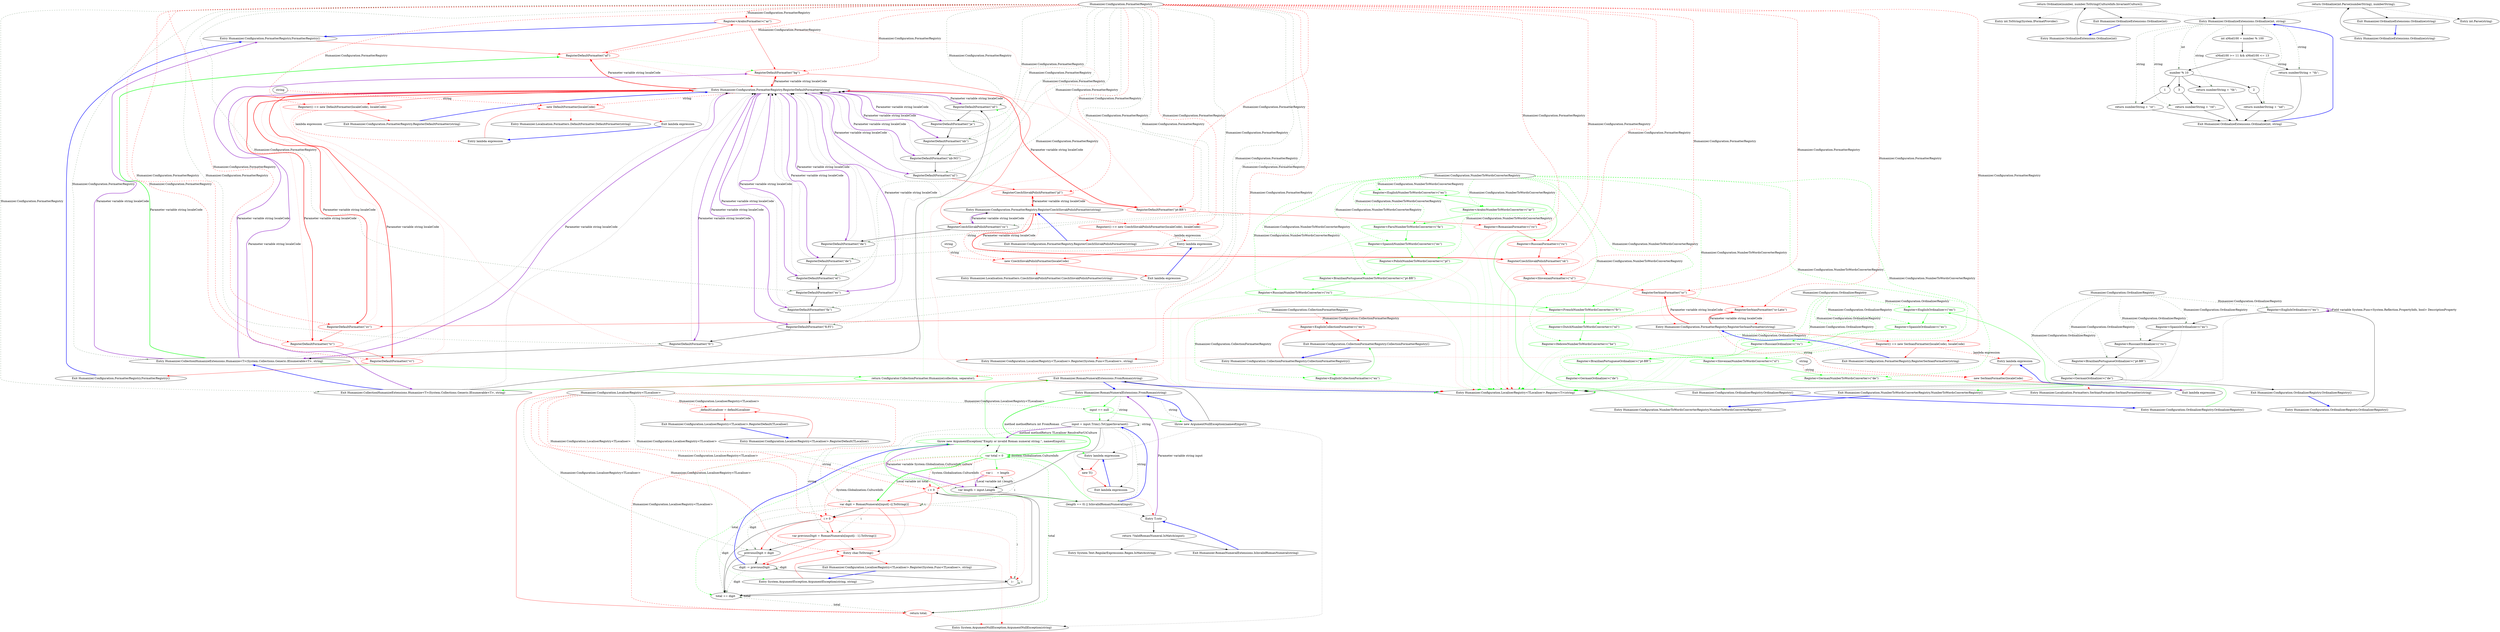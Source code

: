digraph  {
n4 [label="Humanizer.Configuration.CollectionFormatterRegistry", span=""];
n0 [label="Entry Humanizer.Configuration.CollectionFormatterRegistry.CollectionFormatterRegistry()", span="6-6", cluster="Humanizer.Configuration.CollectionFormatterRegistry.CollectionFormatterRegistry()"];
n1 [label="Register<EnglishCollectionFormatter>(''en'')", span="9-9", cluster="Humanizer.Configuration.CollectionFormatterRegistry.CollectionFormatterRegistry()", color=red, community=0];
n2 [label="Exit Humanizer.Configuration.CollectionFormatterRegistry.CollectionFormatterRegistry()", span="6-6", cluster="Humanizer.Configuration.CollectionFormatterRegistry.CollectionFormatterRegistry()"];
n3 [label="Entry Humanizer.Configuration.LocaliserRegistry<TLocaliser>.Register<T>(string)", span="54-54", cluster="Humanizer.Configuration.LocaliserRegistry<TLocaliser>.Register<T>(string)"];
d1 [label="Register<EnglishCollectionFormatter>(''en'')", span="9-9", cluster="Humanizer.Configuration.CollectionFormatterRegistry.CollectionFormatterRegistry()", color=green, community=0];
m0_8 [label="Entry int.ToString(System.IFormatProvider)", span="0-0", cluster="int.ToString(System.IFormatProvider)", file="DateHumanizeDefaultStrategyTests.cs"];
m0_5 [label="Entry Humanizer.OrdinalizeExtensions.Ordinalize(int)", span="25-25", cluster="Humanizer.OrdinalizeExtensions.Ordinalize(int)", file="DateHumanizeDefaultStrategyTests.cs"];
m0_6 [label="return Ordinalize(number, number.ToString(CultureInfo.InvariantCulture));", span="27-27", cluster="Humanizer.OrdinalizeExtensions.Ordinalize(int)", file="DateHumanizeDefaultStrategyTests.cs"];
m0_7 [label="Exit Humanizer.OrdinalizeExtensions.Ordinalize(int)", span="25-25", cluster="Humanizer.OrdinalizeExtensions.Ordinalize(int)", file="DateHumanizeDefaultStrategyTests.cs"];
m0_4 [label="Entry Humanizer.OrdinalizeExtensions.Ordinalize(int, string)", span="30-30", cluster="Humanizer.OrdinalizeExtensions.Ordinalize(int, string)", file="DateHumanizeDefaultStrategyTests.cs"];
m0_9 [label="int nMod100 = number % 100", span="32-32", cluster="Humanizer.OrdinalizeExtensions.Ordinalize(int, string)", file="DateHumanizeDefaultStrategyTests.cs"];
m0_11 [label="return numberString + ''th'';", span="36-36", cluster="Humanizer.OrdinalizeExtensions.Ordinalize(int, string)", file="DateHumanizeDefaultStrategyTests.cs"];
m0_12 [label="number % 10", span="39-39", cluster="Humanizer.OrdinalizeExtensions.Ordinalize(int, string)", file="DateHumanizeDefaultStrategyTests.cs"];
m0_14 [label="return numberString + ''st'';", span="42-42", cluster="Humanizer.OrdinalizeExtensions.Ordinalize(int, string)", file="DateHumanizeDefaultStrategyTests.cs"];
m0_16 [label="return numberString + ''nd'';", span="44-44", cluster="Humanizer.OrdinalizeExtensions.Ordinalize(int, string)", file="DateHumanizeDefaultStrategyTests.cs"];
m0_18 [label="return numberString + ''rd'';", span="46-46", cluster="Humanizer.OrdinalizeExtensions.Ordinalize(int, string)", file="DateHumanizeDefaultStrategyTests.cs"];
m0_19 [label="return numberString + ''th'';", span="48-48", cluster="Humanizer.OrdinalizeExtensions.Ordinalize(int, string)", file="DateHumanizeDefaultStrategyTests.cs"];
m0_10 [label="nMod100 >= 11 && nMod100 <= 13", span="34-34", cluster="Humanizer.OrdinalizeExtensions.Ordinalize(int, string)", file="DateHumanizeDefaultStrategyTests.cs"];
m0_13 [label=1, span="41-41", cluster="Humanizer.OrdinalizeExtensions.Ordinalize(int, string)", file="DateHumanizeDefaultStrategyTests.cs"];
m0_15 [label=2, span="43-43", cluster="Humanizer.OrdinalizeExtensions.Ordinalize(int, string)", file="DateHumanizeDefaultStrategyTests.cs"];
m0_17 [label=3, span="45-45", cluster="Humanizer.OrdinalizeExtensions.Ordinalize(int, string)", file="DateHumanizeDefaultStrategyTests.cs"];
m0_20 [label="Exit Humanizer.OrdinalizeExtensions.Ordinalize(int, string)", span="30-30", cluster="Humanizer.OrdinalizeExtensions.Ordinalize(int, string)", file="DateHumanizeDefaultStrategyTests.cs"];
m0_0 [label="Entry Humanizer.OrdinalizeExtensions.Ordinalize(string)", span="15-15", cluster="Humanizer.OrdinalizeExtensions.Ordinalize(string)", file="DateHumanizeDefaultStrategyTests.cs"];
m0_1 [label="return Ordinalize(int.Parse(numberString), numberString);", span="17-17", cluster="Humanizer.OrdinalizeExtensions.Ordinalize(string)", file="DateHumanizeDefaultStrategyTests.cs"];
m0_2 [label="Exit Humanizer.OrdinalizeExtensions.Ordinalize(string)", span="15-15", cluster="Humanizer.OrdinalizeExtensions.Ordinalize(string)", file="DateHumanizeDefaultStrategyTests.cs"];
m0_3 [label="Entry int.Parse(string)", span="0-0", cluster="int.Parse(string)", file="DateHumanizeDefaultStrategyTests.cs"];
m1_0 [label="Entry Humanizer.Configuration.FormatterRegistry.FormatterRegistry()", span="6-6", cluster="Humanizer.Configuration.FormatterRegistry.FormatterRegistry()", file="FormatterRegistry.cs"];
m1_1 [label="RegisterDefaultFormatter(''af'')", span="8-8", cluster="Humanizer.Configuration.FormatterRegistry.FormatterRegistry()", color=red, community=0, file="FormatterRegistry.cs"];
m1_2 [label="Register<ArabicFormatter>(''ar'')", span="9-9", cluster="Humanizer.Configuration.FormatterRegistry.FormatterRegistry()", file="FormatterRegistry.cs", color=red, community=0];
m1_42 [label="Entry Humanizer.Localisation.Formatters.DefaultFormatter.DefaultFormatter(string)", span="15-15", cluster="Humanizer.Localisation.Formatters.DefaultFormatter.DefaultFormatter(string)", file="FormatterRegistry.cs"];
m1_15 [label="RegisterDefaultFormatter(''id'')", span="22-22", cluster="Humanizer.Configuration.FormatterRegistry.FormatterRegistry()", file="FormatterRegistry.cs"];
m1_38 [label="Entry Humanizer.Configuration.LocaliserRegistry<TLocaliser>.Register(System.Func<TLocaliser>, string)", span="63-63", cluster="Humanizer.Configuration.LocaliserRegistry<TLocaliser>.Register(System.Func<TLocaliser>, string)", file="FormatterRegistry.cs"];
m1_54 [label="Entry Humanizer.Localisation.Formatters.SerbianFormatter.SerbianFormatter(string)", span="6-6", cluster="Humanizer.Localisation.Formatters.SerbianFormatter.SerbianFormatter(string)", file="FormatterRegistry.cs"];
m1_48 [label="Entry Humanizer.Localisation.Formatters.CzechSlovakPolishFormatter.CzechSlovakPolishFormatter(string)", span="6-6", cluster="Humanizer.Localisation.Formatters.CzechSlovakPolishFormatter.CzechSlovakPolishFormatter(string)", file="FormatterRegistry.cs"];
m1_32 [label="Entry Humanizer.Configuration.FormatterRegistry.RegisterDefaultFormatter(string)", span="40-40", cluster="Humanizer.Configuration.FormatterRegistry.RegisterDefaultFormatter(string)", file="FormatterRegistry.cs"];
m1_36 [label="Register(() => new DefaultFormatter(localeCode), localeCode)", span="42-42", cluster="Humanizer.Configuration.FormatterRegistry.RegisterDefaultFormatter(string)", color=red, community=0, file="FormatterRegistry.cs"];
m1_37 [label="Exit Humanizer.Configuration.FormatterRegistry.RegisterDefaultFormatter(string)", span="40-40", cluster="Humanizer.Configuration.FormatterRegistry.RegisterDefaultFormatter(string)", file="FormatterRegistry.cs"];
m1_3 [label="RegisterDefaultFormatter(''bg'')", span="10-10", cluster="Humanizer.Configuration.FormatterRegistry.FormatterRegistry()", file="FormatterRegistry.cs", color=red, community=0];
m1_34 [label="Entry Humanizer.Configuration.FormatterRegistry.RegisterCzechSlovakPolishFormatter(string)", span="45-45", cluster="Humanizer.Configuration.FormatterRegistry.RegisterCzechSlovakPolishFormatter(string)", file="FormatterRegistry.cs"];
m1_43 [label="Register(() => new CzechSlovakPolishFormatter(localeCode), localeCode)", span="47-47", cluster="Humanizer.Configuration.FormatterRegistry.RegisterCzechSlovakPolishFormatter(string)", color=red, community=0, file="FormatterRegistry.cs"];
m1_44 [label="Exit Humanizer.Configuration.FormatterRegistry.RegisterCzechSlovakPolishFormatter(string)", span="45-45", cluster="Humanizer.Configuration.FormatterRegistry.RegisterCzechSlovakPolishFormatter(string)", file="FormatterRegistry.cs"];
m1_4 [label="RegisterCzechSlovakPolishFormatter(''cs'')", span="11-11", cluster="Humanizer.Configuration.FormatterRegistry.FormatterRegistry()", file="FormatterRegistry.cs"];
m1_5 [label="RegisterDefaultFormatter(''da'')", span="12-12", cluster="Humanizer.Configuration.FormatterRegistry.FormatterRegistry()", file="FormatterRegistry.cs"];
m1_6 [label="RegisterDefaultFormatter(''de'')", span="13-13", cluster="Humanizer.Configuration.FormatterRegistry.FormatterRegistry()", file="FormatterRegistry.cs"];
m1_7 [label="RegisterDefaultFormatter(''el'')", span="14-14", cluster="Humanizer.Configuration.FormatterRegistry.FormatterRegistry()", file="FormatterRegistry.cs"];
m1_8 [label="RegisterDefaultFormatter(''es'')", span="15-15", cluster="Humanizer.Configuration.FormatterRegistry.FormatterRegistry()", file="FormatterRegistry.cs"];
m1_9 [label="RegisterDefaultFormatter(''fa'')", span="16-16", cluster="Humanizer.Configuration.FormatterRegistry.FormatterRegistry()", file="FormatterRegistry.cs"];
m1_10 [label="RegisterDefaultFormatter(''fi-FI'')", span="17-17", cluster="Humanizer.Configuration.FormatterRegistry.FormatterRegistry()", file="FormatterRegistry.cs"];
m1_11 [label="RegisterDefaultFormatter(''fr'')", span="18-18", cluster="Humanizer.Configuration.FormatterRegistry.FormatterRegistry()", file="FormatterRegistry.cs"];
m1_12 [label="Entry Humanizer.CollectionHumanizeExtensions.Humanize<T>(System.Collections.Generic.IEnumerable<T>, string)", span="40-40", cluster="Humanizer.CollectionHumanizeExtensions.Humanize<T>(System.Collections.Generic.IEnumerable<T>, string)", file="FormatterRegistry.cs"];
m1_13 [label="return Configurator.CollectionFormatter.Humanize(collection, separator);", span="43-43", cluster="Humanizer.CollectionHumanizeExtensions.Humanize<T>(System.Collections.Generic.IEnumerable<T>, string)", color=green, community=0, file="FormatterRegistry.cs"];
m1_14 [label="Exit Humanizer.CollectionHumanizeExtensions.Humanize<T>(System.Collections.Generic.IEnumerable<T>, string)", span="40-40", cluster="Humanizer.CollectionHumanizeExtensions.Humanize<T>(System.Collections.Generic.IEnumerable<T>, string)", file="FormatterRegistry.cs"];
m1_16 [label="RegisterDefaultFormatter(''ja'')", span="23-23", cluster="Humanizer.Configuration.FormatterRegistry.FormatterRegistry()", file="FormatterRegistry.cs"];
m1_17 [label="RegisterDefaultFormatter(''nb'')", span="24-24", cluster="Humanizer.Configuration.FormatterRegistry.FormatterRegistry()", file="FormatterRegistry.cs"];
m1_18 [label="RegisterDefaultFormatter(''nb-NO'')", span="25-25", cluster="Humanizer.Configuration.FormatterRegistry.FormatterRegistry()", file="FormatterRegistry.cs"];
m1_19 [label="RegisterDefaultFormatter(''nl'')", span="26-26", cluster="Humanizer.Configuration.FormatterRegistry.FormatterRegistry()", file="FormatterRegistry.cs"];
m1_20 [label="RegisterCzechSlovakPolishFormatter(''pl'')", span="27-27", cluster="Humanizer.Configuration.FormatterRegistry.FormatterRegistry()", color=red, community=0, file="FormatterRegistry.cs"];
m1_21 [label="RegisterDefaultFormatter(''pt-BR'')", span="28-28", cluster="Humanizer.Configuration.FormatterRegistry.FormatterRegistry()", color=red, community=0, file="FormatterRegistry.cs"];
m1_22 [label="Register<RomanianFormatter>(''ro'')", span="29-29", cluster="Humanizer.Configuration.FormatterRegistry.FormatterRegistry()", color=red, community=0, file="FormatterRegistry.cs"];
m1_23 [label="Register<RussianFormatter>(''ru'')", span="30-30", cluster="Humanizer.Configuration.FormatterRegistry.FormatterRegistry()", color=red, community=0, file="FormatterRegistry.cs"];
m1_24 [label="RegisterCzechSlovakPolishFormatter(''sk'')", span="31-31", cluster="Humanizer.Configuration.FormatterRegistry.FormatterRegistry()", color=red, community=0, file="FormatterRegistry.cs"];
m1_25 [label="Register<SlovenianFormatter>(''sl'')", span="32-32", cluster="Humanizer.Configuration.FormatterRegistry.FormatterRegistry()", color=red, community=0, file="FormatterRegistry.cs"];
m1_26 [label="RegisterSerbianFormatter(''sr'')", span="33-33", cluster="Humanizer.Configuration.FormatterRegistry.FormatterRegistry()", color=red, community=0, file="FormatterRegistry.cs"];
m1_27 [label="RegisterSerbianFormatter(''sr-Latn'')", span="34-34", cluster="Humanizer.Configuration.FormatterRegistry.FormatterRegistry()", color=red, community=0, file="FormatterRegistry.cs"];
m1_28 [label="RegisterDefaultFormatter(''sv'')", span="35-35", cluster="Humanizer.Configuration.FormatterRegistry.FormatterRegistry()", color=red, community=0, file="FormatterRegistry.cs"];
m1_29 [label="RegisterDefaultFormatter(''tr'')", span="36-36", cluster="Humanizer.Configuration.FormatterRegistry.FormatterRegistry()", color=red, community=0, file="FormatterRegistry.cs"];
m1_30 [label="RegisterDefaultFormatter(''vi'')", span="37-37", cluster="Humanizer.Configuration.FormatterRegistry.FormatterRegistry()", color=red, community=0, file="FormatterRegistry.cs"];
m1_31 [label="Exit Humanizer.Configuration.FormatterRegistry.FormatterRegistry()", span="6-6", cluster="Humanizer.Configuration.FormatterRegistry.FormatterRegistry()", file="FormatterRegistry.cs"];
m1_51 [label="Entry lambda expression", span="52-52", cluster="lambda expression", file="FormatterRegistry.cs"];
m1_40 [label="new DefaultFormatter(localeCode)", span="42-42", cluster="lambda expression", color=red, community=0, file="FormatterRegistry.cs"];
m1_39 [label="Entry lambda expression", span="42-42", cluster="lambda expression", file="FormatterRegistry.cs"];
m1_41 [label="Exit lambda expression", span="42-42", cluster="lambda expression", file="FormatterRegistry.cs"];
m1_46 [label="new CzechSlovakPolishFormatter(localeCode)", span="47-47", cluster="lambda expression", color=red, community=0, file="FormatterRegistry.cs"];
m1_45 [label="Entry lambda expression", span="47-47", cluster="lambda expression", file="FormatterRegistry.cs"];
m1_47 [label="Exit lambda expression", span="47-47", cluster="lambda expression", file="FormatterRegistry.cs"];
m1_52 [label="new SerbianFormatter(localeCode)", span="52-52", cluster="lambda expression", color=red, community=0, file="FormatterRegistry.cs"];
m1_53 [label="Exit lambda expression", span="52-52", cluster="lambda expression", file="FormatterRegistry.cs"];
m1_35 [label="Entry Humanizer.Configuration.FormatterRegistry.RegisterSerbianFormatter(string)", span="50-50", cluster="Humanizer.Configuration.FormatterRegistry.RegisterSerbianFormatter(string)", file="FormatterRegistry.cs"];
m1_49 [label="Register(() => new SerbianFormatter(localeCode), localeCode)", span="52-52", cluster="Humanizer.Configuration.FormatterRegistry.RegisterSerbianFormatter(string)", color=red, community=0, file="FormatterRegistry.cs"];
m1_50 [label="Exit Humanizer.Configuration.FormatterRegistry.RegisterSerbianFormatter(string)", span="50-50", cluster="Humanizer.Configuration.FormatterRegistry.RegisterSerbianFormatter(string)", file="FormatterRegistry.cs"];
m1_55 [label="Humanizer.Configuration.FormatterRegistry", span="", file="FormatterRegistry.cs"];
m1_56 [label=string, span="", file="FormatterRegistry.cs"];
m1_57 [label=string, span="", file="FormatterRegistry.cs"];
m1_58 [label=string, span="", file="FormatterRegistry.cs"];
m2_17 [label="return total;", span="76-76", cluster="Humanizer.RomanNumeralExtensions.FromRoman(string)", color=red, community=0, file="LocaliserRegistry.cs"];
m2_18 [label="Exit Humanizer.RomanNumeralExtensions.FromRoman(string)", span="43-43", cluster="Humanizer.RomanNumeralExtensions.FromRoman(string)", file="LocaliserRegistry.cs"];
m2_0 [label="Entry Humanizer.RomanNumeralExtensions.FromRoman(string)", span="43-43", cluster="Humanizer.RomanNumeralExtensions.FromRoman(string)", file="LocaliserRegistry.cs"];
m2_1 [label="input == null", span="45-45", cluster="Humanizer.RomanNumeralExtensions.FromRoman(string)", file="LocaliserRegistry.cs", color=green, community=0];
m2_2 [label="throw new ArgumentNullException(nameof(input));", span="46-46", cluster="Humanizer.RomanNumeralExtensions.FromRoman(string)", file="LocaliserRegistry.cs"];
m2_6 [label="throw new ArgumentException(''Empty or invalid Roman numeral string.'', nameof(input));", span="53-53", cluster="Humanizer.RomanNumeralExtensions.FromRoman(string)", file="LocaliserRegistry.cs", color=green, community=0];
m2_7 [label="var total = 0", span="55-55", cluster="Humanizer.RomanNumeralExtensions.FromRoman(string)", file="LocaliserRegistry.cs", color=green, community=0];
m2_8 [label="var i     = length", span="56-56", cluster="Humanizer.RomanNumeralExtensions.FromRoman(string)", color=red, community=0, file="LocaliserRegistry.cs"];
m2_9 [label="i > 0", span="58-58", cluster="Humanizer.RomanNumeralExtensions.FromRoman(string)", color=red, community=0, file="LocaliserRegistry.cs"];
m2_11 [label="i > 0", span="62-62", cluster="Humanizer.RomanNumeralExtensions.FromRoman(string)", color=red, community=0, file="LocaliserRegistry.cs"];
m2_10 [label="var digit = RomanNumerals[input[--i].ToString()]", span="60-60", cluster="Humanizer.RomanNumeralExtensions.FromRoman(string)", color=red, community=0, file="LocaliserRegistry.cs"];
m2_12 [label="var previousDigit = RomanNumerals[input[i - 1].ToString()]", span="64-64", cluster="Humanizer.RomanNumeralExtensions.FromRoman(string)", color=red, community=0, file="LocaliserRegistry.cs"];
m2_13 [label="previousDigit < digit", span="66-66", cluster="Humanizer.RomanNumeralExtensions.FromRoman(string)", file="LocaliserRegistry.cs"];
m2_14 [label="digit -= previousDigit", span="68-68", cluster="Humanizer.RomanNumeralExtensions.FromRoman(string)", file="LocaliserRegistry.cs"];
m2_15 [label="i--", span="69-69", cluster="Humanizer.RomanNumeralExtensions.FromRoman(string)", file="LocaliserRegistry.cs"];
m2_24 [label="Entry System.ArgumentException.ArgumentException(string, string)", span="0-0", cluster="System.ArgumentException.ArgumentException(string, string)", file="LocaliserRegistry.cs"];
m2_25 [label="Entry char.ToString()", span="0-0", cluster="char.ToString()", color=red, community=0, file="LocaliserRegistry.cs"];
m2_26 [label="Exit Humanizer.Configuration.LocaliserRegistry<TLocaliser>.Register(System.Func<TLocaliser>, string)", span="63-63", cluster="Humanizer.Configuration.LocaliserRegistry<TLocaliser>.Register(System.Func<TLocaliser>, string)", file="LocaliserRegistry.cs"];
m2_23 [label="Entry T.cstr", span="", cluster="T.cstr", file="LocaliserRegistry.cs"];
m2_43 [label="return !ValidRomanNumeral.IsMatch(input);", span="109-109", cluster="Humanizer.RomanNumeralExtensions.IsInvalidRomanNumeral(string)", file="LocaliserRegistry.cs"];
m2_44 [label="Exit Humanizer.RomanNumeralExtensions.IsInvalidRomanNumeral(string)", span="107-107", cluster="Humanizer.RomanNumeralExtensions.IsInvalidRomanNumeral(string)", file="LocaliserRegistry.cs"];
m2_19 [label="Entry System.ArgumentNullException.ArgumentNullException(string)", span="0-0", cluster="System.ArgumentNullException.ArgumentNullException(string)", file="LocaliserRegistry.cs"];
m2_21 [label="new T()", span="57-57", cluster="lambda expression", file="LocaliserRegistry.cs", color=red, community=0];
m2_22 [label="Exit lambda expression", span="57-57", cluster="lambda expression", file="LocaliserRegistry.cs"];
m2_45 [label="Entry System.Text.RegularExpressions.Regex.IsMatch(string)", span="0-0", cluster="System.Text.RegularExpressions.Regex.IsMatch(string)", file="LocaliserRegistry.cs"];
m2_3 [label="input = input.Trim().ToUpperInvariant()", span="48-48", cluster="Humanizer.RomanNumeralExtensions.FromRoman(string)", file="LocaliserRegistry.cs"];
m2_4 [label="var length = input.Length", span="50-50", cluster="Humanizer.RomanNumeralExtensions.FromRoman(string)", file="LocaliserRegistry.cs"];
m2_5 [label="(length == 0) || IsInvalidRomanNumeral(input)", span="52-52", cluster="Humanizer.RomanNumeralExtensions.FromRoman(string)", file="LocaliserRegistry.cs"];
m2_20 [label="Entry lambda expression", span="57-57", cluster="lambda expression", file="LocaliserRegistry.cs"];
m2_27 [label="Entry Humanizer.Configuration.LocaliserRegistry<TLocaliser>.RegisterDefault(TLocaliser)", span="71-71", cluster="Humanizer.Configuration.LocaliserRegistry<TLocaliser>.RegisterDefault(TLocaliser)", file="LocaliserRegistry.cs"];
m2_28 [label="_defaultLocaliser = defaultLocaliser", span="73-73", cluster="Humanizer.Configuration.LocaliserRegistry<TLocaliser>.RegisterDefault(TLocaliser)", color=red, community=0, file="LocaliserRegistry.cs"];
m2_29 [label="Exit Humanizer.Configuration.LocaliserRegistry<TLocaliser>.RegisterDefault(TLocaliser)", span="71-71", cluster="Humanizer.Configuration.LocaliserRegistry<TLocaliser>.RegisterDefault(TLocaliser)", file="LocaliserRegistry.cs"];
m2_16 [label="total += digit", span="73-73", cluster="Humanizer.RomanNumeralExtensions.FromRoman(string)", file="LocaliserRegistry.cs"];
m2_30 [label="Humanizer.Configuration.LocaliserRegistry<TLocaliser>", span="", file="LocaliserRegistry.cs"];
m3_0 [label="Entry Humanizer.Configuration.NumberToWordsConverterRegistry.NumberToWordsConverterRegistry()", span="6-6", cluster="Humanizer.Configuration.NumberToWordsConverterRegistry.NumberToWordsConverterRegistry()", file="NumberToWordsConverterRegistry.cs"];
m3_1 [label="Register<EnglishNumberToWordsConverter>(''en'')", span="8-8", cluster="Humanizer.Configuration.NumberToWordsConverterRegistry.NumberToWordsConverterRegistry()", color=green, community=0, file="NumberToWordsConverterRegistry.cs"];
m3_2 [label="Register<ArabicNumberToWordsConverter>(''ar'')", span="9-9", cluster="Humanizer.Configuration.NumberToWordsConverterRegistry.NumberToWordsConverterRegistry()", color=green, community=0, file="NumberToWordsConverterRegistry.cs"];
m3_3 [label="Register<FarsiNumberToWordsConverter>(''fa'')", span="10-10", cluster="Humanizer.Configuration.NumberToWordsConverterRegistry.NumberToWordsConverterRegistry()", color=green, community=0, file="NumberToWordsConverterRegistry.cs"];
m3_4 [label="Register<SpanishNumberToWordsConverter>(''es'')", span="11-11", cluster="Humanizer.Configuration.NumberToWordsConverterRegistry.NumberToWordsConverterRegistry()", color=green, community=0, file="NumberToWordsConverterRegistry.cs"];
m3_5 [label="Register<PolishNumberToWordsConverter>(''pl'')", span="12-12", cluster="Humanizer.Configuration.NumberToWordsConverterRegistry.NumberToWordsConverterRegistry()", color=green, community=0, file="NumberToWordsConverterRegistry.cs"];
m3_6 [label="Register<BrazilianPortugueseNumberToWordsConverter>(''pt-BR'')", span="13-13", cluster="Humanizer.Configuration.NumberToWordsConverterRegistry.NumberToWordsConverterRegistry()", color=green, community=0, file="NumberToWordsConverterRegistry.cs"];
m3_7 [label="Register<RussianNumberToWordsConverter>(''ru'')", span="14-14", cluster="Humanizer.Configuration.NumberToWordsConverterRegistry.NumberToWordsConverterRegistry()", color=green, community=0, file="NumberToWordsConverterRegistry.cs"];
m3_8 [label="Register<FrenchNumberToWordsConverter>(''fr'')", span="15-15", cluster="Humanizer.Configuration.NumberToWordsConverterRegistry.NumberToWordsConverterRegistry()", color=green, community=0, file="NumberToWordsConverterRegistry.cs"];
m3_9 [label="Register<DutchNumberToWordsConverter>(''nl'')", span="16-16", cluster="Humanizer.Configuration.NumberToWordsConverterRegistry.NumberToWordsConverterRegistry()", color=green, community=0, file="NumberToWordsConverterRegistry.cs"];
m3_10 [label="Register<HebrewNumberToWordsConverter>(''he'')", span="17-17", cluster="Humanizer.Configuration.NumberToWordsConverterRegistry.NumberToWordsConverterRegistry()", color=green, community=0, file="NumberToWordsConverterRegistry.cs"];
m3_11 [label="Register<SlovenianNumberToWordsConverter>(''sl'')", span="18-18", cluster="Humanizer.Configuration.NumberToWordsConverterRegistry.NumberToWordsConverterRegistry()", color=green, community=0, file="NumberToWordsConverterRegistry.cs"];
m3_12 [label="Register<GermanNumberToWordsConverter>(''de'')", span="19-19", cluster="Humanizer.Configuration.NumberToWordsConverterRegistry.NumberToWordsConverterRegistry()", color=green, community=0, file="NumberToWordsConverterRegistry.cs"];
m3_13 [label="Exit Humanizer.Configuration.NumberToWordsConverterRegistry.NumberToWordsConverterRegistry()", span="6-6", cluster="Humanizer.Configuration.NumberToWordsConverterRegistry.NumberToWordsConverterRegistry()", file="NumberToWordsConverterRegistry.cs"];
m3_15 [label="Humanizer.Configuration.NumberToWordsConverterRegistry", span="", file="NumberToWordsConverterRegistry.cs"];
m4_0 [label="Entry Humanizer.Configuration.OrdinalizerRegistry.OrdinalizerRegistry()", span="6-6", cluster="Humanizer.Configuration.OrdinalizerRegistry.OrdinalizerRegistry()", file="OrdinalizerRegistry.cs"];
m4_1 [label="Register<EnglishOrdinalizer>(''en'')", span="8-8", cluster="Humanizer.Configuration.OrdinalizerRegistry.OrdinalizerRegistry()", color=green, community=0, file="OrdinalizerRegistry.cs"];
m4_2 [label="Register<SpanishOrdinalizer>(''es'')", span="9-9", cluster="Humanizer.Configuration.OrdinalizerRegistry.OrdinalizerRegistry()", color=green, community=0, file="OrdinalizerRegistry.cs"];
m4_3 [label="Register<RussianOrdinalizer>(''ru'')", span="10-10", cluster="Humanizer.Configuration.OrdinalizerRegistry.OrdinalizerRegistry()", color=green, community=0, file="OrdinalizerRegistry.cs"];
m4_4 [label="Register<BrazilianPortugueseOrdinalizer>(''pt-BR'')", span="11-11", cluster="Humanizer.Configuration.OrdinalizerRegistry.OrdinalizerRegistry()", color=green, community=0, file="OrdinalizerRegistry.cs"];
m4_5 [label="Register<GermanOrdinalizer>(''de'')", span="12-12", cluster="Humanizer.Configuration.OrdinalizerRegistry.OrdinalizerRegistry()", color=green, community=0, file="OrdinalizerRegistry.cs"];
m4_6 [label="Exit Humanizer.Configuration.OrdinalizerRegistry.OrdinalizerRegistry()", span="6-6", cluster="Humanizer.Configuration.OrdinalizerRegistry.OrdinalizerRegistry()", file="OrdinalizerRegistry.cs"];
m4_8 [label="Humanizer.Configuration.OrdinalizerRegistry", span="", file="OrdinalizerRegistry.cs"];
m5_0 [label="Entry Humanizer.Configuration.OrdinalizerRegistry.OrdinalizerRegistry()", span="6-6", cluster="Humanizer.Configuration.OrdinalizerRegistry.OrdinalizerRegistry()", file="TimeSpanHumanizeTests.cs"];
m5_1 [label="Register<EnglishOrdinalizer>(''en'')", span="8-8", cluster="Humanizer.Configuration.OrdinalizerRegistry.OrdinalizerRegistry()", file="TimeSpanHumanizeTests.cs"];
m5_2 [label="Register<SpanishOrdinalizer>(''es'')", span="9-9", cluster="Humanizer.Configuration.OrdinalizerRegistry.OrdinalizerRegistry()", file="TimeSpanHumanizeTests.cs"];
m5_3 [label="Register<RussianOrdinalizer>(''ru'')", span="10-10", cluster="Humanizer.Configuration.OrdinalizerRegistry.OrdinalizerRegistry()", file="TimeSpanHumanizeTests.cs"];
m5_4 [label="Register<BrazilianPortugueseOrdinalizer>(''pt-BR'')", span="11-11", cluster="Humanizer.Configuration.OrdinalizerRegistry.OrdinalizerRegistry()", file="TimeSpanHumanizeTests.cs"];
m5_5 [label="Register<GermanOrdinalizer>(''de'')", span="12-12", cluster="Humanizer.Configuration.OrdinalizerRegistry.OrdinalizerRegistry()", file="TimeSpanHumanizeTests.cs"];
m5_6 [label="Exit Humanizer.Configuration.OrdinalizerRegistry.OrdinalizerRegistry()", span="6-6", cluster="Humanizer.Configuration.OrdinalizerRegistry.OrdinalizerRegistry()", file="TimeSpanHumanizeTests.cs"];
m5_8 [label="Humanizer.Configuration.OrdinalizerRegistry", span="", file="TimeSpanHumanizeTests.cs"];
n4 -> n1  [key=1, style=dashed, color=red, label="Humanizer.Configuration.CollectionFormatterRegistry"];
n4 -> d1  [key=1, style=dashed, color=green, label="Humanizer.Configuration.CollectionFormatterRegistry"];
n0 -> n1  [key=0, style=solid, color=red];
n0 -> d1  [key=0, style=solid, color=green];
n1 -> n2  [key=0, style=solid, color=red];
n1 -> n3  [key=2, style=dotted, color=red];
n2 -> n0  [key=0, style=bold, color=blue];
d1 -> n2  [key=0, style=solid, color=green];
d1 -> n3  [key=2, style=dotted, color=green];
m0_5 -> m0_6  [key=0, style=solid];
m0_6 -> m0_7  [key=0, style=solid];
m0_6 -> m0_8  [key=2, style=dotted];
m0_6 -> m0_4  [key=2, style=dotted];
m0_7 -> m0_5  [key=0, style=bold, color=blue];
m0_4 -> m0_9  [key=0, style=solid];
m0_4 -> m0_11  [key=1, style=dashed, color=darkseagreen4, label=string];
m0_4 -> m0_12  [key=1, style=dashed, color=darkseagreen4, label=int];
m0_4 -> m0_14  [key=1, style=dashed, color=darkseagreen4, label=string];
m0_4 -> m0_16  [key=1, style=dashed, color=darkseagreen4, label=string];
m0_4 -> m0_18  [key=1, style=dashed, color=darkseagreen4, label=string];
m0_4 -> m0_19  [key=1, style=dashed, color=darkseagreen4, label=string];
m0_9 -> m0_10  [key=0, style=solid];
m0_11 -> m0_20  [key=0, style=solid];
m0_12 -> m0_13  [key=0, style=solid];
m0_12 -> m0_15  [key=0, style=solid];
m0_12 -> m0_17  [key=0, style=solid];
m0_12 -> m0_19  [key=0, style=solid];
m0_14 -> m0_20  [key=0, style=solid];
m0_16 -> m0_20  [key=0, style=solid];
m0_18 -> m0_20  [key=0, style=solid];
m0_19 -> m0_20  [key=0, style=solid];
m0_10 -> m0_11  [key=0, style=solid];
m0_10 -> m0_12  [key=0, style=solid];
m0_13 -> m0_14  [key=0, style=solid];
m0_15 -> m0_16  [key=0, style=solid];
m0_17 -> m0_18  [key=0, style=solid];
m0_20 -> m0_4  [key=0, style=bold, color=blue];
m0_0 -> m0_1  [key=0, style=solid];
m0_1 -> m0_2  [key=0, style=solid];
m0_1 -> m0_3  [key=2, style=dotted];
m0_1 -> m0_4  [key=2, style=dotted];
m0_2 -> m0_0  [key=0, style=bold, color=blue];
m1_0 -> m1_1  [key=0, style=solid, color=red];
m1_1 -> m1_2  [key=0, style=solid, color=red];
m1_1 -> m1_3  [key=2, style=dotted, color=green];
m1_1 -> m1_32  [key=2, style=dotted, color=red];
m1_2 -> m1_0  [key=0, style=bold, color=blue];
m1_2 -> m1_3  [key=0, style=solid, color=red];
m1_2 -> n3  [key=2, style=dotted, color=red];
m1_15 -> m1_16  [key=0, style=solid];
m1_15 -> m1_32  [key=2, style=dotted];
m1_32 -> m1_36  [key=0, style=solid, color=red];
m1_32 -> m1_40  [key=1, style=dashed, color=red, label=string];
m1_32 -> m1_1  [key=3, color=red, style=bold, label="Parameter variable string localeCode"];
m1_32 -> m1_3  [key=3, color=red, style=bold, label="Parameter variable string localeCode"];
m1_32 -> m1_5  [key=3, color=darkorchid, style=bold, label="Parameter variable string localeCode"];
m1_32 -> m1_6  [key=3, color=darkorchid, style=bold, label="Parameter variable string localeCode"];
m1_32 -> m1_7  [key=3, color=darkorchid, style=bold, label="Parameter variable string localeCode"];
m1_32 -> m1_8  [key=3, color=darkorchid, style=bold, label="Parameter variable string localeCode"];
m1_32 -> m1_9  [key=3, color=darkorchid, style=bold, label="Parameter variable string localeCode"];
m1_32 -> m1_10  [key=3, color=darkorchid, style=bold, label="Parameter variable string localeCode"];
m1_32 -> m1_11  [key=3, color=darkorchid, style=bold, label="Parameter variable string localeCode"];
m1_32 -> m1_12  [key=3, color=darkorchid, style=bold, label="Parameter variable string localeCode"];
m1_32 -> m1_14  [key=3, color=darkorchid, style=bold, label="Parameter variable string localeCode"];
m1_32 -> m1_15  [key=3, color=darkorchid, style=bold, label="Parameter variable string localeCode"];
m1_32 -> m1_16  [key=3, color=darkorchid, style=bold, label="Parameter variable string localeCode"];
m1_32 -> m1_17  [key=3, color=darkorchid, style=bold, label="Parameter variable string localeCode"];
m1_32 -> m1_18  [key=3, color=darkorchid, style=bold, label="Parameter variable string localeCode"];
m1_32 -> m1_19  [key=3, color=darkorchid, style=bold, label="Parameter variable string localeCode"];
m1_32 -> m1_21  [key=3, color=red, style=bold, label="Parameter variable string localeCode"];
m1_32 -> m1_28  [key=3, color=red, style=bold, label="Parameter variable string localeCode"];
m1_32 -> m1_29  [key=3, color=red, style=bold, label="Parameter variable string localeCode"];
m1_32 -> m1_30  [key=3, color=red, style=bold, label="Parameter variable string localeCode"];
m1_36 -> m1_37  [key=0, style=solid, color=red];
m1_36 -> m1_38  [key=2, style=dotted, color=red];
m1_36 -> m1_39  [key=1, style=dashed, color=red, label="lambda expression"];
m1_37 -> m1_32  [key=0, style=bold, color=blue];
m1_3 -> m1_4  [key=0, style=solid, color=red];
m1_3 -> m1_32  [key=2, style=dotted, color=red];
m1_34 -> m1_43  [key=0, style=solid, color=red];
m1_34 -> m1_46  [key=1, style=dashed, color=red, label=string];
m1_34 -> m1_4  [key=3, color=darkorchid, style=bold, label="Parameter variable string localeCode"];
m1_34 -> m1_20  [key=3, color=red, style=bold, label="Parameter variable string localeCode"];
m1_34 -> m1_24  [key=3, color=red, style=bold, label="Parameter variable string localeCode"];
m1_43 -> m1_44  [key=0, style=solid, color=red];
m1_43 -> m1_38  [key=2, style=dotted, color=red];
m1_43 -> m1_45  [key=1, style=dashed, color=red, label="lambda expression"];
m1_44 -> m1_34  [key=0, style=bold, color=blue];
m1_4 -> m1_5  [key=0, style=solid];
m1_4 -> m1_34  [key=2, style=dotted];
m1_5 -> m1_6  [key=0, style=solid];
m1_5 -> m1_32  [key=2, style=dotted];
m1_6 -> m1_7  [key=0, style=solid];
m1_6 -> m1_32  [key=2, style=dotted];
m1_7 -> m1_8  [key=0, style=solid];
m1_7 -> m1_32  [key=2, style=dotted];
m1_8 -> m1_9  [key=0, style=solid];
m1_8 -> m1_32  [key=2, style=dotted];
m1_9 -> m1_10  [key=0, style=solid];
m1_9 -> m1_32  [key=2, style=dotted];
m1_10 -> m1_11  [key=0, style=solid];
m1_10 -> m1_32  [key=2, style=dotted];
m1_11 -> m1_12  [key=0, style=solid];
m1_11 -> m1_32  [key=2, style=dotted];
m1_12 -> m1_13  [key=0, style=solid, color=green];
m1_12 -> m1_32  [key=2, style=dotted];
m1_12 -> m1_1  [key=3, color=green, style=bold, label="Parameter variable string localeCode"];
m1_12 -> m1_0  [key=3, color=darkorchid, style=bold, label="Parameter variable string localeCode"];
m1_12 -> m1_3  [key=3, color=darkorchid, style=bold, label="Parameter variable string localeCode"];
m1_13 -> m1_14  [key=0, style=solid, color=green];
m1_13 -> n3  [key=2, style=dotted, color=red];
m1_13 -> m1_15  [key=2, style=dotted, color=green];
m1_14 -> m1_15  [key=0, style=solid];
m1_14 -> m1_32  [key=2, style=dotted];
m1_14 -> m1_12  [key=0, style=bold, color=blue];
m1_16 -> m1_17  [key=0, style=solid];
m1_16 -> m1_32  [key=2, style=dotted];
m1_17 -> m1_18  [key=0, style=solid];
m1_17 -> m1_32  [key=2, style=dotted];
m1_18 -> m1_19  [key=0, style=solid];
m1_18 -> m1_32  [key=2, style=dotted];
m1_19 -> m1_20  [key=0, style=solid, color=red];
m1_19 -> m1_32  [key=2, style=dotted];
m1_20 -> m1_21  [key=0, style=solid, color=red];
m1_20 -> m1_34  [key=2, style=dotted, color=red];
m1_21 -> m1_22  [key=0, style=solid, color=red];
m1_21 -> m1_32  [key=2, style=dotted, color=red];
m1_22 -> m1_23  [key=0, style=solid, color=red];
m1_22 -> n3  [key=2, style=dotted, color=red];
m1_23 -> m1_24  [key=0, style=solid, color=red];
m1_23 -> n3  [key=2, style=dotted, color=red];
m1_24 -> m1_25  [key=0, style=solid, color=red];
m1_24 -> m1_34  [key=2, style=dotted, color=red];
m1_25 -> m1_26  [key=0, style=solid, color=red];
m1_25 -> n3  [key=2, style=dotted, color=red];
m1_26 -> m1_27  [key=0, style=solid, color=red];
m1_26 -> m1_35  [key=2, style=dotted, color=red];
m1_27 -> m1_28  [key=0, style=solid, color=red];
m1_27 -> m1_35  [key=2, style=dotted, color=red];
m1_28 -> m1_29  [key=0, style=solid, color=red];
m1_28 -> m1_32  [key=2, style=dotted, color=red];
m1_29 -> m1_30  [key=0, style=solid, color=red];
m1_29 -> m1_32  [key=2, style=dotted, color=red];
m1_30 -> m1_31  [key=0, style=solid, color=red];
m1_30 -> m1_32  [key=2, style=dotted, color=red];
m1_31 -> m1_0  [key=0, style=bold, color=blue];
m1_51 -> m1_52  [key=0, style=solid, color=red];
m1_40 -> m1_41  [key=0, style=solid, color=red];
m1_40 -> m1_42  [key=2, style=dotted, color=red];
m1_39 -> m1_40  [key=0, style=solid, color=red];
m1_41 -> m1_39  [key=0, style=bold, color=blue];
m1_46 -> m1_47  [key=0, style=solid, color=red];
m1_46 -> m1_48  [key=2, style=dotted, color=red];
m1_45 -> m1_46  [key=0, style=solid, color=red];
m1_47 -> m1_45  [key=0, style=bold, color=blue];
m1_52 -> m1_53  [key=0, style=solid, color=red];
m1_52 -> m1_54  [key=2, style=dotted, color=red];
m1_53 -> m1_51  [key=0, style=bold, color=blue];
m1_35 -> m1_49  [key=0, style=solid, color=red];
m1_35 -> m1_52  [key=1, style=dashed, color=red, label=string];
m1_35 -> m1_26  [key=3, color=red, style=bold, label="Parameter variable string localeCode"];
m1_35 -> m1_27  [key=3, color=red, style=bold, label="Parameter variable string localeCode"];
m1_49 -> m1_50  [key=0, style=solid, color=red];
m1_49 -> m1_38  [key=2, style=dotted, color=red];
m1_49 -> m1_51  [key=1, style=dashed, color=red, label="lambda expression"];
m1_50 -> m1_35  [key=0, style=bold, color=blue];
m1_55 -> m1_1  [key=1, style=dashed, color=red, label="Humanizer.Configuration.FormatterRegistry"];
m1_55 -> m1_2  [key=1, style=dashed, color=red, label="Humanizer.Configuration.FormatterRegistry"];
m1_55 -> m1_3  [key=1, style=dashed, color=red, label="Humanizer.Configuration.FormatterRegistry"];
m1_55 -> m1_4  [key=1, style=dashed, color=darkseagreen4, label="Humanizer.Configuration.FormatterRegistry"];
m1_55 -> m1_5  [key=1, style=dashed, color=darkseagreen4, label="Humanizer.Configuration.FormatterRegistry"];
m1_55 -> m1_6  [key=1, style=dashed, color=darkseagreen4, label="Humanizer.Configuration.FormatterRegistry"];
m1_55 -> m1_7  [key=1, style=dashed, color=darkseagreen4, label="Humanizer.Configuration.FormatterRegistry"];
m1_55 -> m1_8  [key=1, style=dashed, color=darkseagreen4, label="Humanizer.Configuration.FormatterRegistry"];
m1_55 -> m1_9  [key=1, style=dashed, color=darkseagreen4, label="Humanizer.Configuration.FormatterRegistry"];
m1_55 -> m1_10  [key=1, style=dashed, color=darkseagreen4, label="Humanizer.Configuration.FormatterRegistry"];
m1_55 -> m1_11  [key=1, style=dashed, color=darkseagreen4, label="Humanizer.Configuration.FormatterRegistry"];
m1_55 -> m1_12  [key=1, style=dashed, color=darkseagreen4, label="Humanizer.Configuration.FormatterRegistry"];
m1_55 -> m1_13  [key=1, style=dashed, color=red, label="Humanizer.Configuration.FormatterRegistry"];
m1_55 -> m1_14  [key=1, style=dashed, color=darkseagreen4, label="Humanizer.Configuration.FormatterRegistry"];
m1_55 -> m1_15  [key=1, style=dashed, color=darkseagreen4, label="Humanizer.Configuration.FormatterRegistry"];
m1_55 -> m1_16  [key=1, style=dashed, color=darkseagreen4, label="Humanizer.Configuration.FormatterRegistry"];
m1_55 -> m1_17  [key=1, style=dashed, color=darkseagreen4, label="Humanizer.Configuration.FormatterRegistry"];
m1_55 -> m1_18  [key=1, style=dashed, color=darkseagreen4, label="Humanizer.Configuration.FormatterRegistry"];
m1_55 -> m1_19  [key=1, style=dashed, color=darkseagreen4, label="Humanizer.Configuration.FormatterRegistry"];
m1_55 -> m1_20  [key=1, style=dashed, color=red, label="Humanizer.Configuration.FormatterRegistry"];
m1_55 -> m1_21  [key=1, style=dashed, color=red, label="Humanizer.Configuration.FormatterRegistry"];
m1_55 -> m1_22  [key=1, style=dashed, color=red, label="Humanizer.Configuration.FormatterRegistry"];
m1_55 -> m1_23  [key=1, style=dashed, color=red, label="Humanizer.Configuration.FormatterRegistry"];
m1_55 -> m1_24  [key=1, style=dashed, color=red, label="Humanizer.Configuration.FormatterRegistry"];
m1_55 -> m1_25  [key=1, style=dashed, color=red, label="Humanizer.Configuration.FormatterRegistry"];
m1_55 -> m1_26  [key=1, style=dashed, color=red, label="Humanizer.Configuration.FormatterRegistry"];
m1_55 -> m1_27  [key=1, style=dashed, color=red, label="Humanizer.Configuration.FormatterRegistry"];
m1_55 -> m1_28  [key=1, style=dashed, color=red, label="Humanizer.Configuration.FormatterRegistry"];
m1_55 -> m1_29  [key=1, style=dashed, color=red, label="Humanizer.Configuration.FormatterRegistry"];
m1_55 -> m1_30  [key=1, style=dashed, color=red, label="Humanizer.Configuration.FormatterRegistry"];
m1_55 -> m1_36  [key=1, style=dashed, color=red, label="Humanizer.Configuration.FormatterRegistry"];
m1_55 -> m1_43  [key=1, style=dashed, color=red, label="Humanizer.Configuration.FormatterRegistry"];
m1_55 -> m1_49  [key=1, style=dashed, color=red, label="Humanizer.Configuration.FormatterRegistry"];
m1_56 -> m1_40  [key=1, style=dashed, color=red, label=string];
m1_57 -> m1_46  [key=1, style=dashed, color=red, label=string];
m1_58 -> m1_52  [key=1, style=dashed, color=red, label=string];
m2_17 -> m2_18  [key=0, style=solid, color=red];
m2_17 -> m2_19  [key=2, style=dotted, color=red];
m2_18 -> n3  [key=0, style=bold, color=blue];
m2_18 -> m2_0  [key=0, style=bold, color=blue];
m2_0 -> m2_1  [key=0, style=solid, color=green];
m2_0 -> m2_7  [key=3, color=green, style=bold, label="method methodReturn int FromRoman"];
m2_0 -> m2_2  [key=1, style=dashed, color=darkseagreen4, label=string];
m2_0 -> m2_3  [key=1, style=dashed, color=darkseagreen4, label=string];
m2_1 -> m2_2  [key=0, style=solid, color=green];
m2_1 -> m2_3  [key=0, style=solid, color=green];
m2_2 -> m2_0  [key=0, style=bold, color=blue];
m2_2 -> m2_18  [key=0, style=solid];
m2_2 -> m2_19  [key=2, style=dotted];
m2_2 -> m2_20  [key=2, style=dotted];
m2_6 -> m2_7  [key=0, style=solid];
m2_6 -> m2_4  [key=3, color=darkorchid, style=bold, label="Parameter variable System.Globalization.CultureInfo culture"];
m2_6 -> m2_18  [key=0, style=solid, color=green];
m2_6 -> m2_24  [key=2, style=dotted, color=green];
m2_6 -> m2_20  [key=2, style=dotted, color=green];
m2_7 -> m2_8  [key=0, style=solid, color=green];
m2_7 -> m2_7  [key=1, style=dashed, color=darkseagreen4, label="System.Globalization.CultureInfo"];
m2_7 -> m2_9  [key=1, style=dashed, color=red, label="System.Globalization.CultureInfo"];
m2_7 -> m2_11  [key=1, style=dashed, color=red, label="System.Globalization.CultureInfo"];
m2_7 -> m2_16  [key=1, style=dashed, color=green, label=total];
m2_7 -> m2_17  [key=1, style=dashed, color=green, label=total];
m2_7 -> m2_10  [key=3, color=green, style=bold, label="Local variable int total"];
m2_8 -> m2_9  [key=0, style=solid, color=red];
m2_8 -> m2_10  [key=1, style=dashed, color=darkseagreen4, label=i];
m2_8 -> m2_4  [key=3, color=darkorchid, style=bold, label="Local variable int i"];
m2_9 -> m2_10  [key=0, style=solid, color=red];
m2_9 -> m2_11  [key=0, style=solid, color=red];
m2_9 -> m2_15  [key=2, style=dotted, color=red];
m2_9 -> m2_17  [key=0, style=solid];
m2_11 -> m2_12  [key=0, style=solid, color=red];
m2_11 -> m2_13  [key=0, style=solid, color=red];
m2_11 -> m2_15  [key=2, style=dotted, color=red];
m2_11 -> m2_16  [key=0, style=solid];
m2_10 -> m2_14  [key=0, style=solid, color=red];
m2_10 -> m2_16  [key=1, style=dashed, color=darkseagreen4, label=digit];
m2_10 -> m2_10  [key=1, style=dashed, color=darkseagreen4, label=i];
m2_10 -> m2_11  [key=0, style=solid];
m2_10 -> m2_25  [key=2, style=dotted];
m2_10 -> m2_12  [key=1, style=dashed, color=darkseagreen4, label=i];
m2_10 -> m2_13  [key=1, style=dashed, color=darkseagreen4, label=digit];
m2_10 -> m2_15  [key=1, style=dashed, color=darkseagreen4, label=i];
m2_12 -> m2_14  [key=0, style=solid, color=red];
m2_12 -> m2_13  [key=0, style=solid];
m2_12 -> m2_25  [key=2, style=dotted];
m2_13 -> m2_14  [key=0, style=solid];
m2_13 -> m2_16  [key=0, style=solid];
m2_14 -> m2_6  [key=0, style=bold, color=blue];
m2_14 -> m2_16  [key=1, style=dashed, color=darkseagreen4, label=digit];
m2_14 -> m2_14  [key=1, style=dashed, color=darkseagreen4, label=digit];
m2_14 -> m2_15  [key=0, style=solid];
m2_15 -> m2_16  [key=0, style=solid];
m2_15 -> m2_15  [key=1, style=dashed, color=darkseagreen4, label=i];
m2_24 -> m2_25  [key=0, style=solid, color=red];
m2_25 -> m2_26  [key=0, style=solid, color=red];
m2_25 -> m2_19  [key=2, style=dotted, color=red];
m2_26 -> m2_24  [key=0, style=bold, color=blue];
m2_23 -> m2_0  [key=3, color=darkorchid, style=bold, label="Parameter variable string input"];
m2_23 -> m2_43  [key=0, style=solid];
m2_43 -> m2_44  [key=0, style=solid];
m2_43 -> m2_45  [key=2, style=dotted];
m2_44 -> m2_23  [key=0, style=bold, color=blue];
m2_21 -> m2_22  [key=0, style=solid, color=red];
m2_21 -> m2_23  [key=2, style=dotted, color=red];
m2_22 -> m2_20  [key=0, style=bold, color=blue];
m2_3 -> m2_4  [key=0, style=solid];
m2_3 -> m2_6  [key=3, color=darkorchid, style=bold, label="method methodReturn TLocaliser ResolveForUiCulture"];
m2_3 -> m2_3  [key=1, style=dashed, color=darkseagreen4, label=string];
m2_3 -> m2_21  [key=2, style=dotted];
m2_3 -> m2_22  [key=2, style=dotted];
m2_3 -> m2_5  [key=1, style=dashed, color=darkseagreen4, label=string];
m2_3 -> m2_10  [key=1, style=dashed, color=darkseagreen4, label=string];
m2_3 -> m2_12  [key=1, style=dashed, color=darkseagreen4, label=string];
m2_4 -> m2_5  [key=0, style=solid];
m2_4 -> m2_6  [key=2, style=dotted];
m2_4 -> m2_8  [key=1, style=dashed, color=darkseagreen4, label=length];
m2_5 -> m2_3  [key=0, style=bold, color=blue];
m2_5 -> m2_6  [key=0, style=solid, color=green];
m2_5 -> m2_7  [key=0, style=solid, color=green];
m2_5 -> m2_23  [key=2, style=dotted];
m2_20 -> m2_21  [key=0, style=solid, color=red];
m2_27 -> m2_28  [key=0, style=solid, color=red];
m2_28 -> m2_29  [key=0, style=solid, color=red];
m2_29 -> m2_27  [key=0, style=bold, color=blue];
m2_16 -> m2_16  [key=1, style=dashed, color=darkseagreen4, label=total];
m2_16 -> m2_9  [key=0, style=solid];
m2_16 -> m2_17  [key=1, style=dashed, color=darkseagreen4, label=total];
m2_30 -> m2_1  [key=1, style=dashed, color=darkseagreen4, label="Humanizer.Configuration.LocaliserRegistry<TLocaliser>"];
m2_30 -> m2_4  [key=1, style=dashed, color=darkseagreen4, label="Humanizer.Configuration.LocaliserRegistry<TLocaliser>"];
m2_30 -> m2_9  [key=1, style=dashed, color=red, label="Humanizer.Configuration.LocaliserRegistry<TLocaliser>"];
m2_30 -> m2_11  [key=1, style=dashed, color=red, label="Humanizer.Configuration.LocaliserRegistry<TLocaliser>"];
m2_30 -> m2_13  [key=1, style=dashed, color=darkseagreen4, label="Humanizer.Configuration.LocaliserRegistry<TLocaliser>"];
m2_30 -> m2_17  [key=1, style=dashed, color=red, label="Humanizer.Configuration.LocaliserRegistry<TLocaliser>"];
m2_30 -> m2_25  [key=1, style=dashed, color=red, label="Humanizer.Configuration.LocaliserRegistry<TLocaliser>"];
m2_30 -> m2_28  [key=1, style=dashed, color=red, label="Humanizer.Configuration.LocaliserRegistry<TLocaliser>"];
m3_0 -> m3_1  [key=0, style=solid, color=green];
m3_1 -> m3_2  [key=0, style=solid, color=green];
m3_1 -> n3  [key=2, style=dotted, color=green];
m3_2 -> m3_3  [key=0, style=solid, color=green];
m3_2 -> n3  [key=2, style=dotted, color=green];
m3_3 -> m3_4  [key=0, style=solid, color=green];
m3_3 -> n3  [key=2, style=dotted, color=green];
m3_4 -> m3_5  [key=0, style=solid, color=green];
m3_4 -> n3  [key=2, style=dotted, color=green];
m3_5 -> m3_6  [key=0, style=solid, color=green];
m3_5 -> n3  [key=2, style=dotted, color=green];
m3_6 -> m3_7  [key=0, style=solid, color=green];
m3_6 -> n3  [key=2, style=dotted, color=green];
m3_7 -> m3_8  [key=0, style=solid, color=green];
m3_7 -> n3  [key=2, style=dotted, color=green];
m3_8 -> m3_9  [key=0, style=solid, color=green];
m3_8 -> n3  [key=2, style=dotted, color=green];
m3_9 -> m3_10  [key=0, style=solid, color=green];
m3_9 -> n3  [key=2, style=dotted, color=green];
m3_10 -> m3_11  [key=0, style=solid, color=green];
m3_10 -> n3  [key=2, style=dotted, color=green];
m3_11 -> m3_12  [key=0, style=solid, color=green];
m3_11 -> n3  [key=2, style=dotted, color=green];
m3_12 -> m3_13  [key=0, style=solid, color=green];
m3_12 -> n3  [key=2, style=dotted, color=green];
m3_13 -> m3_0  [key=0, style=bold, color=blue];
m3_15 -> m3_1  [key=1, style=dashed, color=green, label="Humanizer.Configuration.NumberToWordsConverterRegistry"];
m3_15 -> m3_2  [key=1, style=dashed, color=green, label="Humanizer.Configuration.NumberToWordsConverterRegistry"];
m3_15 -> m3_3  [key=1, style=dashed, color=green, label="Humanizer.Configuration.NumberToWordsConverterRegistry"];
m3_15 -> m3_4  [key=1, style=dashed, color=green, label="Humanizer.Configuration.NumberToWordsConverterRegistry"];
m3_15 -> m3_5  [key=1, style=dashed, color=green, label="Humanizer.Configuration.NumberToWordsConverterRegistry"];
m3_15 -> m3_6  [key=1, style=dashed, color=green, label="Humanizer.Configuration.NumberToWordsConverterRegistry"];
m3_15 -> m3_7  [key=1, style=dashed, color=green, label="Humanizer.Configuration.NumberToWordsConverterRegistry"];
m3_15 -> m3_8  [key=1, style=dashed, color=green, label="Humanizer.Configuration.NumberToWordsConverterRegistry"];
m3_15 -> m3_9  [key=1, style=dashed, color=green, label="Humanizer.Configuration.NumberToWordsConverterRegistry"];
m3_15 -> m3_10  [key=1, style=dashed, color=green, label="Humanizer.Configuration.NumberToWordsConverterRegistry"];
m3_15 -> m3_11  [key=1, style=dashed, color=green, label="Humanizer.Configuration.NumberToWordsConverterRegistry"];
m3_15 -> m3_12  [key=1, style=dashed, color=green, label="Humanizer.Configuration.NumberToWordsConverterRegistry"];
m4_0 -> m4_1  [key=0, style=solid, color=green];
m4_1 -> m4_2  [key=0, style=solid, color=green];
m4_1 -> n3  [key=2, style=dotted, color=green];
m4_2 -> m4_3  [key=0, style=solid, color=green];
m4_2 -> n3  [key=2, style=dotted, color=green];
m4_3 -> m4_4  [key=0, style=solid, color=green];
m4_3 -> n3  [key=2, style=dotted, color=green];
m4_4 -> m4_5  [key=0, style=solid, color=green];
m4_4 -> n3  [key=2, style=dotted, color=green];
m4_5 -> m4_6  [key=0, style=solid, color=green];
m4_5 -> n3  [key=2, style=dotted, color=green];
m4_6 -> m4_0  [key=0, style=bold, color=blue];
m4_8 -> m4_1  [key=1, style=dashed, color=green, label="Humanizer.Configuration.OrdinalizerRegistry"];
m4_8 -> m4_2  [key=1, style=dashed, color=green, label="Humanizer.Configuration.OrdinalizerRegistry"];
m4_8 -> m4_3  [key=1, style=dashed, color=green, label="Humanizer.Configuration.OrdinalizerRegistry"];
m4_8 -> m4_4  [key=1, style=dashed, color=green, label="Humanizer.Configuration.OrdinalizerRegistry"];
m4_8 -> m4_5  [key=1, style=dashed, color=green, label="Humanizer.Configuration.OrdinalizerRegistry"];
m5_0 -> m5_1  [key=0, style=solid];
m5_1 -> m5_2  [key=0, style=solid];
m5_1 -> n3  [key=2, style=dotted];
m5_1 -> m5_1  [key=3, color=darkorchid, style=bold, label="Field variable System.Func<System.Reflection.PropertyInfo, bool> DescriptionProperty"];
m5_2 -> m5_3  [key=0, style=solid];
m5_2 -> n3  [key=2, style=dotted];
m5_3 -> m5_4  [key=0, style=solid];
m5_3 -> n3  [key=2, style=dotted];
m5_4 -> m5_5  [key=0, style=solid];
m5_4 -> n3  [key=2, style=dotted];
m5_5 -> m5_6  [key=0, style=solid];
m5_5 -> n3  [key=2, style=dotted];
m5_6 -> m5_0  [key=0, style=bold, color=blue];
m5_8 -> m5_1  [key=1, style=dashed, color=darkseagreen4, label="Humanizer.Configuration.OrdinalizerRegistry"];
m5_8 -> m5_2  [key=1, style=dashed, color=darkseagreen4, label="Humanizer.Configuration.OrdinalizerRegistry"];
m5_8 -> m5_3  [key=1, style=dashed, color=darkseagreen4, label="Humanizer.Configuration.OrdinalizerRegistry"];
m5_8 -> m5_4  [key=1, style=dashed, color=darkseagreen4, label="Humanizer.Configuration.OrdinalizerRegistry"];
m5_8 -> m5_5  [key=1, style=dashed, color=darkseagreen4, label="Humanizer.Configuration.OrdinalizerRegistry"];
}
